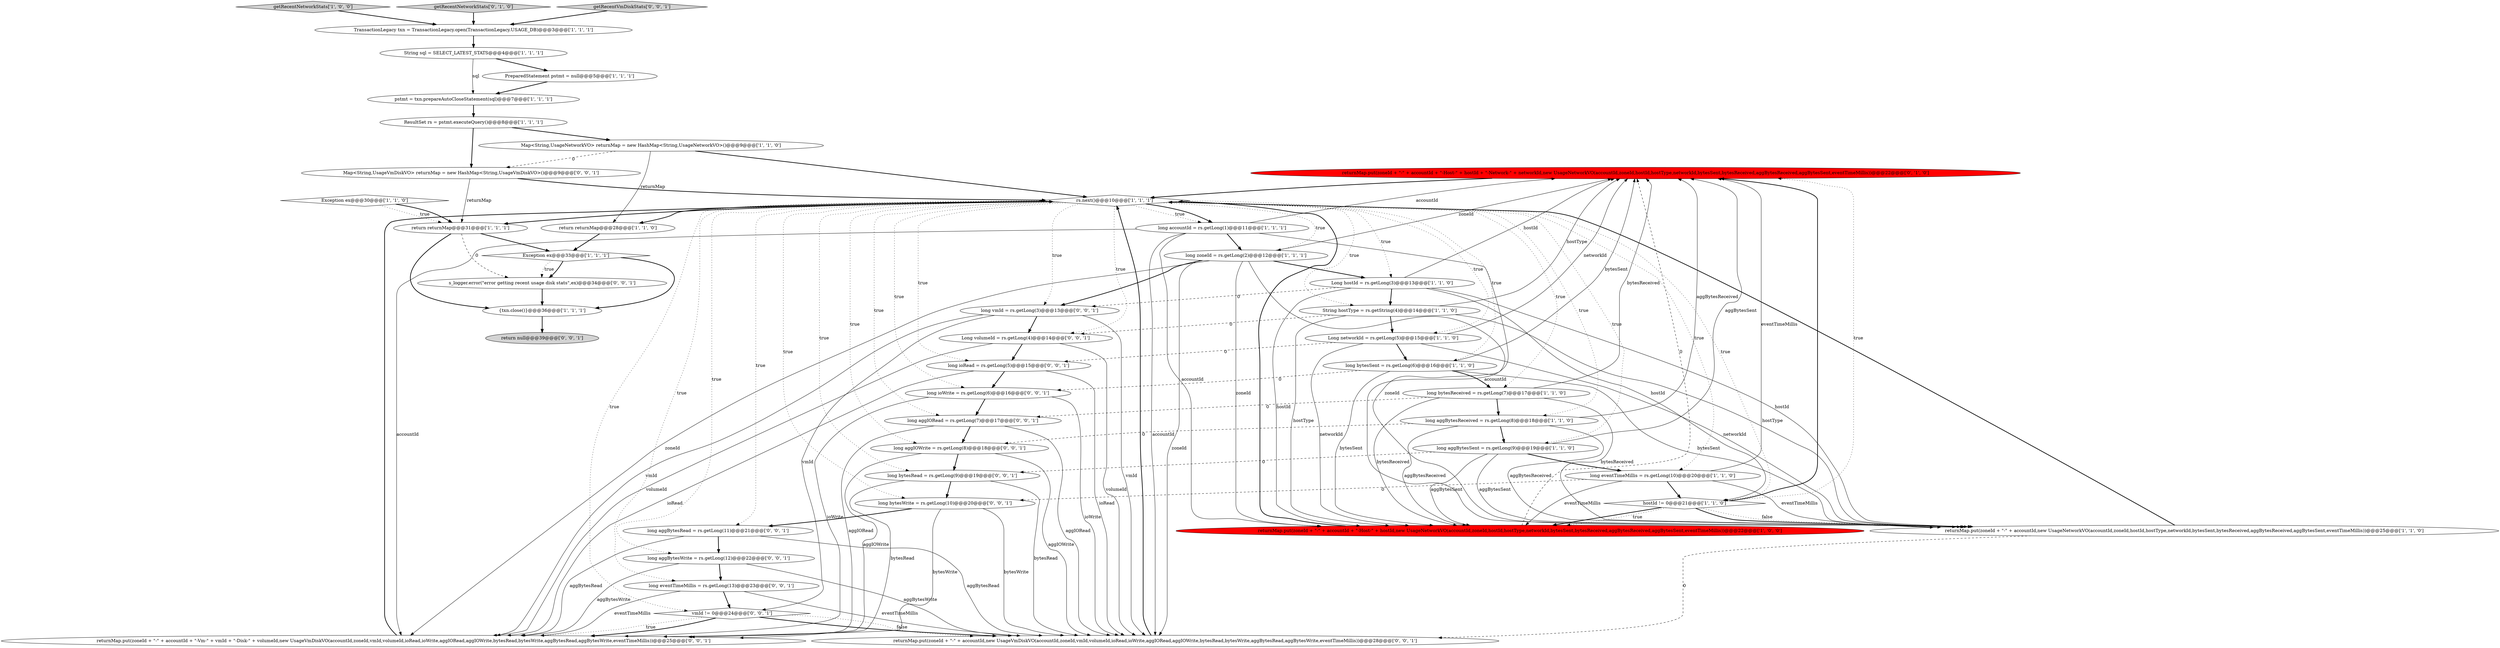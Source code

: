 digraph {
27 [style = filled, label = "returnMap.put(zoneId + \"-\" + accountId + \"-Host-\" + hostId + \"-Network-\" + networkId,new UsageNetworkVO(accountId,zoneId,hostId,hostType,networkId,bytesSent,bytesReceived,aggBytesReceived,aggBytesSent,eventTimeMillis))@@@22@@@['0', '1', '0']", fillcolor = red, shape = ellipse image = "AAA1AAABBB2BBB"];
9 [style = filled, label = "return returnMap@@@28@@@['1', '1', '0']", fillcolor = white, shape = ellipse image = "AAA0AAABBB1BBB"];
24 [style = filled, label = "getRecentNetworkStats['1', '0', '0']", fillcolor = lightgray, shape = diamond image = "AAA0AAABBB1BBB"];
5 [style = filled, label = "Exception ex@@@30@@@['1', '1', '0']", fillcolor = white, shape = diamond image = "AAA0AAABBB1BBB"];
23 [style = filled, label = "Exception ex@@@33@@@['1', '1', '1']", fillcolor = white, shape = diamond image = "AAA0AAABBB1BBB"];
28 [style = filled, label = "return null@@@39@@@['0', '0', '1']", fillcolor = lightgray, shape = ellipse image = "AAA0AAABBB3BBB"];
20 [style = filled, label = "hostId != 0@@@21@@@['1', '1', '0']", fillcolor = white, shape = diamond image = "AAA0AAABBB1BBB"];
22 [style = filled, label = "long bytesSent = rs.getLong(6)@@@16@@@['1', '1', '0']", fillcolor = white, shape = ellipse image = "AAA0AAABBB1BBB"];
44 [style = filled, label = "long ioRead = rs.getLong(5)@@@15@@@['0', '0', '1']", fillcolor = white, shape = ellipse image = "AAA0AAABBB3BBB"];
10 [style = filled, label = "rs.next()@@@10@@@['1', '1', '1']", fillcolor = white, shape = diamond image = "AAA0AAABBB1BBB"];
18 [style = filled, label = "String sql = SELECT_LATEST_STATS@@@4@@@['1', '1', '1']", fillcolor = white, shape = ellipse image = "AAA0AAABBB1BBB"];
32 [style = filled, label = "long aggBytesRead = rs.getLong(11)@@@21@@@['0', '0', '1']", fillcolor = white, shape = ellipse image = "AAA0AAABBB3BBB"];
26 [style = filled, label = "getRecentNetworkStats['0', '1', '0']", fillcolor = lightgray, shape = diamond image = "AAA0AAABBB2BBB"];
7 [style = filled, label = "returnMap.put(zoneId + \"-\" + accountId + \"-Host-\" + hostId,new UsageNetworkVO(accountId,zoneId,hostId,hostType,networkId,bytesSent,bytesReceived,aggBytesReceived,aggBytesSent,eventTimeMillis))@@@22@@@['1', '0', '0']", fillcolor = red, shape = ellipse image = "AAA1AAABBB1BBB"];
6 [style = filled, label = "returnMap.put(zoneId + \"-\" + accountId,new UsageNetworkVO(accountId,zoneId,hostId,hostType,networkId,bytesSent,bytesReceived,aggBytesReceived,aggBytesSent,eventTimeMillis))@@@25@@@['1', '1', '0']", fillcolor = white, shape = ellipse image = "AAA0AAABBB1BBB"];
1 [style = filled, label = "Long networkId = rs.getLong(5)@@@15@@@['1', '1', '0']", fillcolor = white, shape = ellipse image = "AAA0AAABBB1BBB"];
40 [style = filled, label = "returnMap.put(zoneId + \"-\" + accountId + \"-Vm-\" + vmId + \"-Disk-\" + volumeId,new UsageVmDiskVO(accountId,zoneId,vmId,volumeId,ioRead,ioWrite,aggIORead,aggIOWrite,bytesRead,bytesWrite,aggBytesRead,aggBytesWrite,eventTimeMillis))@@@25@@@['0', '0', '1']", fillcolor = white, shape = ellipse image = "AAA0AAABBB3BBB"];
31 [style = filled, label = "vmId != 0@@@24@@@['0', '0', '1']", fillcolor = white, shape = diamond image = "AAA0AAABBB3BBB"];
3 [style = filled, label = "long accountId = rs.getLong(1)@@@11@@@['1', '1', '1']", fillcolor = white, shape = ellipse image = "AAA0AAABBB1BBB"];
33 [style = filled, label = "getRecentVmDiskStats['0', '0', '1']", fillcolor = lightgray, shape = diamond image = "AAA0AAABBB3BBB"];
38 [style = filled, label = "long bytesWrite = rs.getLong(10)@@@20@@@['0', '0', '1']", fillcolor = white, shape = ellipse image = "AAA0AAABBB3BBB"];
2 [style = filled, label = "long aggBytesReceived = rs.getLong(8)@@@18@@@['1', '1', '0']", fillcolor = white, shape = ellipse image = "AAA0AAABBB1BBB"];
15 [style = filled, label = "long aggBytesSent = rs.getLong(9)@@@19@@@['1', '1', '0']", fillcolor = white, shape = ellipse image = "AAA0AAABBB1BBB"];
43 [style = filled, label = "returnMap.put(zoneId + \"-\" + accountId,new UsageVmDiskVO(accountId,zoneId,vmId,volumeId,ioRead,ioWrite,aggIORead,aggIOWrite,bytesRead,bytesWrite,aggBytesRead,aggBytesWrite,eventTimeMillis))@@@28@@@['0', '0', '1']", fillcolor = white, shape = ellipse image = "AAA0AAABBB3BBB"];
16 [style = filled, label = "long bytesReceived = rs.getLong(7)@@@17@@@['1', '1', '0']", fillcolor = white, shape = ellipse image = "AAA0AAABBB1BBB"];
41 [style = filled, label = "long aggIOWrite = rs.getLong(8)@@@18@@@['0', '0', '1']", fillcolor = white, shape = ellipse image = "AAA0AAABBB3BBB"];
25 [style = filled, label = "pstmt = txn.prepareAutoCloseStatement(sql)@@@7@@@['1', '1', '1']", fillcolor = white, shape = ellipse image = "AAA0AAABBB1BBB"];
8 [style = filled, label = "return returnMap@@@31@@@['1', '1', '1']", fillcolor = white, shape = ellipse image = "AAA0AAABBB1BBB"];
11 [style = filled, label = "Long hostId = rs.getLong(3)@@@13@@@['1', '1', '0']", fillcolor = white, shape = ellipse image = "AAA0AAABBB1BBB"];
17 [style = filled, label = "PreparedStatement pstmt = null@@@5@@@['1', '1', '1']", fillcolor = white, shape = ellipse image = "AAA0AAABBB1BBB"];
34 [style = filled, label = "s_logger.error(\"error getting recent usage disk stats\",ex)@@@34@@@['0', '0', '1']", fillcolor = white, shape = ellipse image = "AAA0AAABBB3BBB"];
29 [style = filled, label = "Long volumeId = rs.getLong(4)@@@14@@@['0', '0', '1']", fillcolor = white, shape = ellipse image = "AAA0AAABBB3BBB"];
42 [style = filled, label = "long ioWrite = rs.getLong(6)@@@16@@@['0', '0', '1']", fillcolor = white, shape = ellipse image = "AAA0AAABBB3BBB"];
12 [style = filled, label = "Map<String,UsageNetworkVO> returnMap = new HashMap<String,UsageNetworkVO>()@@@9@@@['1', '1', '0']", fillcolor = white, shape = ellipse image = "AAA0AAABBB1BBB"];
36 [style = filled, label = "long aggIORead = rs.getLong(7)@@@17@@@['0', '0', '1']", fillcolor = white, shape = ellipse image = "AAA0AAABBB3BBB"];
37 [style = filled, label = "long aggBytesWrite = rs.getLong(12)@@@22@@@['0', '0', '1']", fillcolor = white, shape = ellipse image = "AAA0AAABBB3BBB"];
21 [style = filled, label = "String hostType = rs.getString(4)@@@14@@@['1', '1', '0']", fillcolor = white, shape = ellipse image = "AAA0AAABBB1BBB"];
4 [style = filled, label = "TransactionLegacy txn = TransactionLegacy.open(TransactionLegacy.USAGE_DB)@@@3@@@['1', '1', '1']", fillcolor = white, shape = ellipse image = "AAA0AAABBB1BBB"];
35 [style = filled, label = "long vmId = rs.getLong(3)@@@13@@@['0', '0', '1']", fillcolor = white, shape = ellipse image = "AAA0AAABBB3BBB"];
45 [style = filled, label = "long eventTimeMillis = rs.getLong(13)@@@23@@@['0', '0', '1']", fillcolor = white, shape = ellipse image = "AAA0AAABBB3BBB"];
13 [style = filled, label = "ResultSet rs = pstmt.executeQuery()@@@8@@@['1', '1', '1']", fillcolor = white, shape = ellipse image = "AAA0AAABBB1BBB"];
14 [style = filled, label = "long eventTimeMillis = rs.getLong(10)@@@20@@@['1', '1', '0']", fillcolor = white, shape = ellipse image = "AAA0AAABBB1BBB"];
0 [style = filled, label = "{txn.close()}@@@36@@@['1', '1', '1']", fillcolor = white, shape = ellipse image = "AAA0AAABBB1BBB"];
30 [style = filled, label = "Map<String,UsageVmDiskVO> returnMap = new HashMap<String,UsageVmDiskVO>()@@@9@@@['0', '0', '1']", fillcolor = white, shape = ellipse image = "AAA0AAABBB3BBB"];
39 [style = filled, label = "long bytesRead = rs.getLong(9)@@@19@@@['0', '0', '1']", fillcolor = white, shape = ellipse image = "AAA0AAABBB3BBB"];
19 [style = filled, label = "long zoneId = rs.getLong(2)@@@12@@@['1', '1', '1']", fillcolor = white, shape = ellipse image = "AAA0AAABBB1BBB"];
17->25 [style = bold, label=""];
16->6 [style = solid, label="bytesReceived"];
19->40 [style = solid, label="zoneId"];
10->44 [style = dotted, label="true"];
36->43 [style = solid, label="aggIORead"];
32->37 [style = bold, label=""];
39->40 [style = solid, label="bytesRead"];
10->38 [style = dotted, label="true"];
1->27 [style = solid, label="networkId"];
14->6 [style = solid, label="eventTimeMillis"];
10->31 [style = dotted, label="true"];
10->3 [style = dotted, label="true"];
20->27 [style = dotted, label="true"];
19->11 [style = bold, label=""];
3->6 [style = solid, label="accountId"];
45->31 [style = bold, label=""];
1->44 [style = dashed, label="0"];
10->32 [style = dotted, label="true"];
10->29 [style = dotted, label="true"];
20->27 [style = bold, label=""];
8->0 [style = bold, label=""];
10->42 [style = dotted, label="true"];
12->10 [style = bold, label=""];
22->42 [style = dashed, label="0"];
10->8 [style = bold, label=""];
3->19 [style = bold, label=""];
10->20 [style = dotted, label="true"];
21->1 [style = bold, label=""];
2->15 [style = bold, label=""];
39->38 [style = bold, label=""];
31->40 [style = bold, label=""];
29->44 [style = bold, label=""];
2->41 [style = dashed, label="0"];
10->1 [style = dotted, label="true"];
10->16 [style = dotted, label="true"];
21->29 [style = dashed, label="0"];
14->20 [style = bold, label=""];
15->6 [style = solid, label="aggBytesSent"];
11->35 [style = dashed, label="0"];
8->23 [style = bold, label=""];
36->41 [style = bold, label=""];
32->43 [style = solid, label="aggBytesRead"];
32->40 [style = solid, label="aggBytesRead"];
35->31 [style = solid, label="vmId"];
31->40 [style = dotted, label="true"];
15->7 [style = solid, label="aggBytesSent"];
12->9 [style = solid, label="returnMap"];
3->7 [style = solid, label="accountId"];
10->39 [style = dotted, label="true"];
8->34 [style = dashed, label="0"];
4->18 [style = bold, label=""];
36->40 [style = solid, label="aggIORead"];
44->43 [style = solid, label="ioRead"];
12->30 [style = dashed, label="0"];
22->6 [style = solid, label="bytesSent"];
26->4 [style = bold, label=""];
11->7 [style = solid, label="hostId"];
34->0 [style = bold, label=""];
15->27 [style = solid, label="aggBytesSent"];
38->32 [style = bold, label=""];
22->7 [style = solid, label="bytesSent"];
11->27 [style = solid, label="hostId"];
1->7 [style = solid, label="networkId"];
13->12 [style = bold, label=""];
2->6 [style = solid, label="aggBytesReceived"];
42->40 [style = solid, label="ioWrite"];
37->40 [style = solid, label="aggBytesWrite"];
31->43 [style = dotted, label="false"];
30->10 [style = bold, label=""];
19->43 [style = solid, label="zoneId"];
43->10 [style = bold, label=""];
37->45 [style = bold, label=""];
3->40 [style = solid, label="accountId"];
20->7 [style = bold, label=""];
5->8 [style = dotted, label="true"];
11->20 [style = solid, label="hostId"];
19->27 [style = solid, label="zoneId"];
22->27 [style = solid, label="bytesSent"];
16->7 [style = solid, label="bytesReceived"];
11->6 [style = solid, label="hostId"];
44->42 [style = bold, label=""];
20->6 [style = dotted, label="false"];
35->29 [style = bold, label=""];
30->8 [style = solid, label="returnMap"];
15->14 [style = bold, label=""];
22->16 [style = bold, label=""];
11->21 [style = bold, label=""];
33->4 [style = bold, label=""];
10->41 [style = dotted, label="true"];
10->45 [style = dotted, label="true"];
2->27 [style = solid, label="aggBytesReceived"];
20->7 [style = dotted, label="true"];
21->7 [style = solid, label="hostType"];
23->0 [style = bold, label=""];
35->40 [style = solid, label="vmId"];
10->35 [style = dotted, label="true"];
45->40 [style = solid, label="eventTimeMillis"];
39->43 [style = solid, label="bytesRead"];
38->40 [style = solid, label="bytesWrite"];
10->11 [style = dotted, label="true"];
21->6 [style = solid, label="hostType"];
10->2 [style = dotted, label="true"];
10->19 [style = dotted, label="true"];
6->10 [style = bold, label=""];
27->10 [style = bold, label=""];
19->35 [style = bold, label=""];
41->43 [style = solid, label="aggIOWrite"];
14->38 [style = dashed, label="0"];
16->36 [style = dashed, label="0"];
31->43 [style = bold, label=""];
41->40 [style = solid, label="aggIOWrite"];
10->9 [style = bold, label=""];
15->39 [style = dashed, label="0"];
10->37 [style = dotted, label="true"];
44->40 [style = solid, label="ioRead"];
2->7 [style = solid, label="aggBytesReceived"];
40->10 [style = bold, label=""];
5->8 [style = bold, label=""];
7->10 [style = bold, label=""];
25->13 [style = bold, label=""];
6->43 [style = dashed, label="0"];
35->43 [style = solid, label="vmId"];
18->17 [style = bold, label=""];
10->3 [style = bold, label=""];
29->40 [style = solid, label="volumeId"];
13->30 [style = bold, label=""];
20->6 [style = bold, label=""];
42->36 [style = bold, label=""];
16->2 [style = bold, label=""];
42->43 [style = solid, label="ioWrite"];
3->27 [style = solid, label="accountId"];
18->25 [style = solid, label="sql"];
1->22 [style = bold, label=""];
10->14 [style = dotted, label="true"];
10->15 [style = dotted, label="true"];
9->23 [style = bold, label=""];
38->43 [style = solid, label="bytesWrite"];
16->27 [style = solid, label="bytesReceived"];
21->27 [style = solid, label="hostType"];
10->36 [style = dotted, label="true"];
7->27 [style = dashed, label="0"];
24->4 [style = bold, label=""];
1->6 [style = solid, label="networkId"];
14->7 [style = solid, label="eventTimeMillis"];
45->43 [style = solid, label="eventTimeMillis"];
14->27 [style = solid, label="eventTimeMillis"];
23->34 [style = bold, label=""];
19->6 [style = solid, label="zoneId"];
10->22 [style = dotted, label="true"];
3->43 [style = solid, label="accountId"];
29->43 [style = solid, label="volumeId"];
41->39 [style = bold, label=""];
37->43 [style = solid, label="aggBytesWrite"];
10->21 [style = dotted, label="true"];
23->34 [style = dotted, label="true"];
0->28 [style = bold, label=""];
19->7 [style = solid, label="zoneId"];
}
